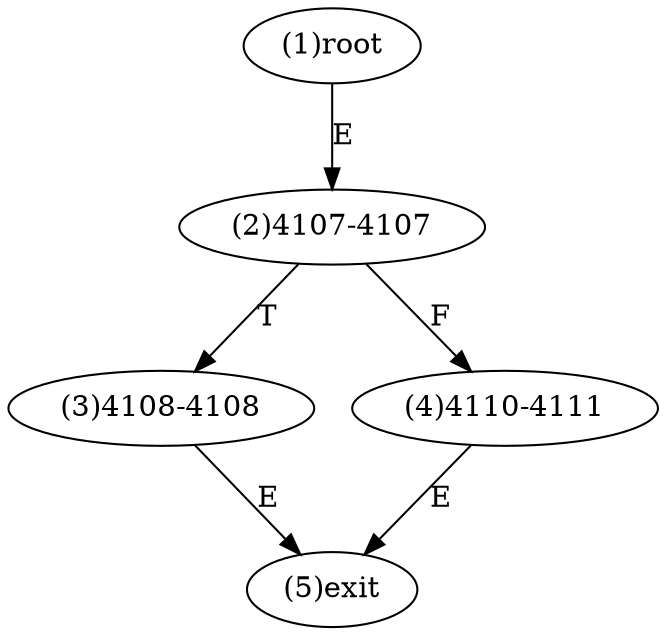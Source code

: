 digraph "" { 
1[ label="(1)root"];
2[ label="(2)4107-4107"];
3[ label="(3)4108-4108"];
4[ label="(4)4110-4111"];
5[ label="(5)exit"];
1->2[ label="E"];
2->4[ label="F"];
2->3[ label="T"];
3->5[ label="E"];
4->5[ label="E"];
}